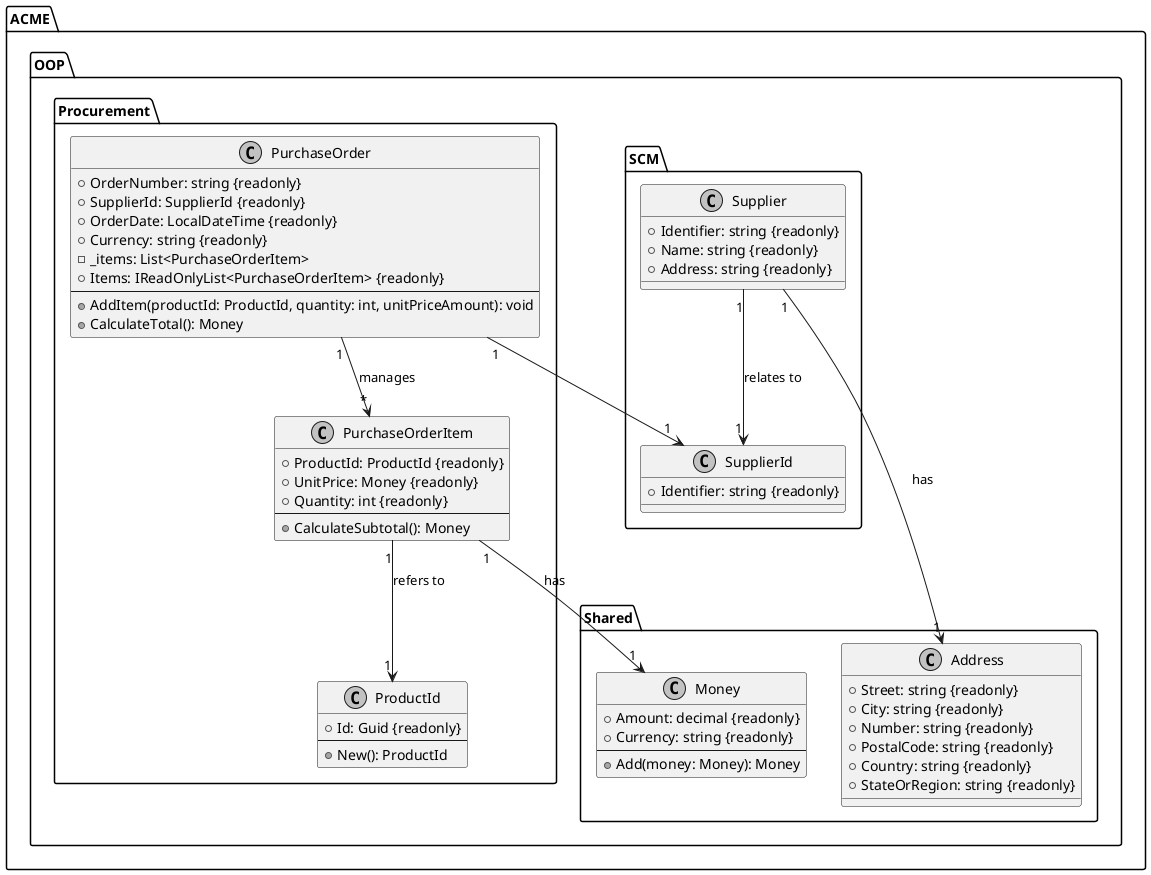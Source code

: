 @startuml
skinparam monochrome true

package "ACME.OOP.SCM"{
class "Supplier" as Supplier{
+Identifier: string {readonly}
+Name: string {readonly}
+Address: string {readonly}
}
class "SupplierId" as SupplierId{
+Identifier: string {readonly}
}
Supplier "1" --> "1" SupplierId : relates to
}

package "ACME.OOP.Procurement"{
class "PurchaseOrder" as PO {
+OrderNumber: string {readonly}
+SupplierId: SupplierId {readonly}
+OrderDate: LocalDateTime {readonly}
+Currency: string {readonly}
-_items: List<PurchaseOrderItem>
+Items: IReadOnlyList<PurchaseOrderItem> {readonly}
--
+AddItem(productId: ProductId, quantity: int, unitPriceAmount): void
+CalculateTotal(): Money
}
class "PurchaseOrderItem" as POItem {
+ProductId: ProductId {readonly}
+UnitPrice: Money {readonly}
+Quantity: int {readonly}
--
+CalculateSubtotal(): Money
}

class "ProductId" as ProductId{
+Id: Guid {readonly}
--
+New(): ProductId
}
PO "1" --> "1" SupplierId
PO "1" --> "*" POItem : manages
POItem "1" --> "1" ProductId : refers to
}

package "ACME.OOP.Shared"{
class "Money" as Money {
+Amount: decimal {readonly}
+Currency: string {readonly}
--
+Add(money: Money): Money
}
class "Address" as Address {
+Street: string {readonly}
+City: string {readonly}
+Number: string {readonly}
+PostalCode: string {readonly}
+Country: string {readonly}
+StateOrRegion: string {readonly}
}
POItem "1" --> "1" Money : has
Supplier "1" --> "1" Address : has
}
@enduml